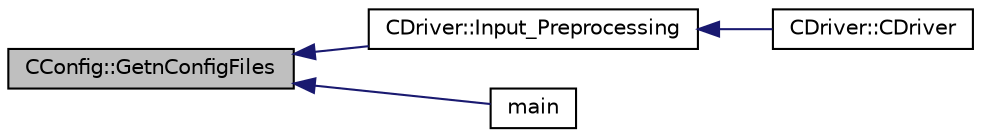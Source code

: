 digraph "CConfig::GetnConfigFiles"
{
  edge [fontname="Helvetica",fontsize="10",labelfontname="Helvetica",labelfontsize="10"];
  node [fontname="Helvetica",fontsize="10",shape=record];
  rankdir="LR";
  Node8395 [label="CConfig::GetnConfigFiles",height=0.2,width=0.4,color="black", fillcolor="grey75", style="filled", fontcolor="black"];
  Node8395 -> Node8396 [dir="back",color="midnightblue",fontsize="10",style="solid",fontname="Helvetica"];
  Node8396 [label="CDriver::Input_Preprocessing",height=0.2,width=0.4,color="black", fillcolor="white", style="filled",URL="$class_c_driver.html#a8310a8cc3f5bd3d2bb70340b44000562",tooltip="Read in the config and mesh files. "];
  Node8396 -> Node8397 [dir="back",color="midnightblue",fontsize="10",style="solid",fontname="Helvetica"];
  Node8397 [label="CDriver::CDriver",height=0.2,width=0.4,color="black", fillcolor="white", style="filled",URL="$class_c_driver.html#a3fca4a013a6efa9bbb38fe78a86b5f3d",tooltip="Constructor of the class. "];
  Node8395 -> Node8398 [dir="back",color="midnightblue",fontsize="10",style="solid",fontname="Helvetica"];
  Node8398 [label="main",height=0.2,width=0.4,color="black", fillcolor="white", style="filled",URL="$_s_u2___d_e_f_8cpp.html#a0ddf1224851353fc92bfbff6f499fa97"];
}
